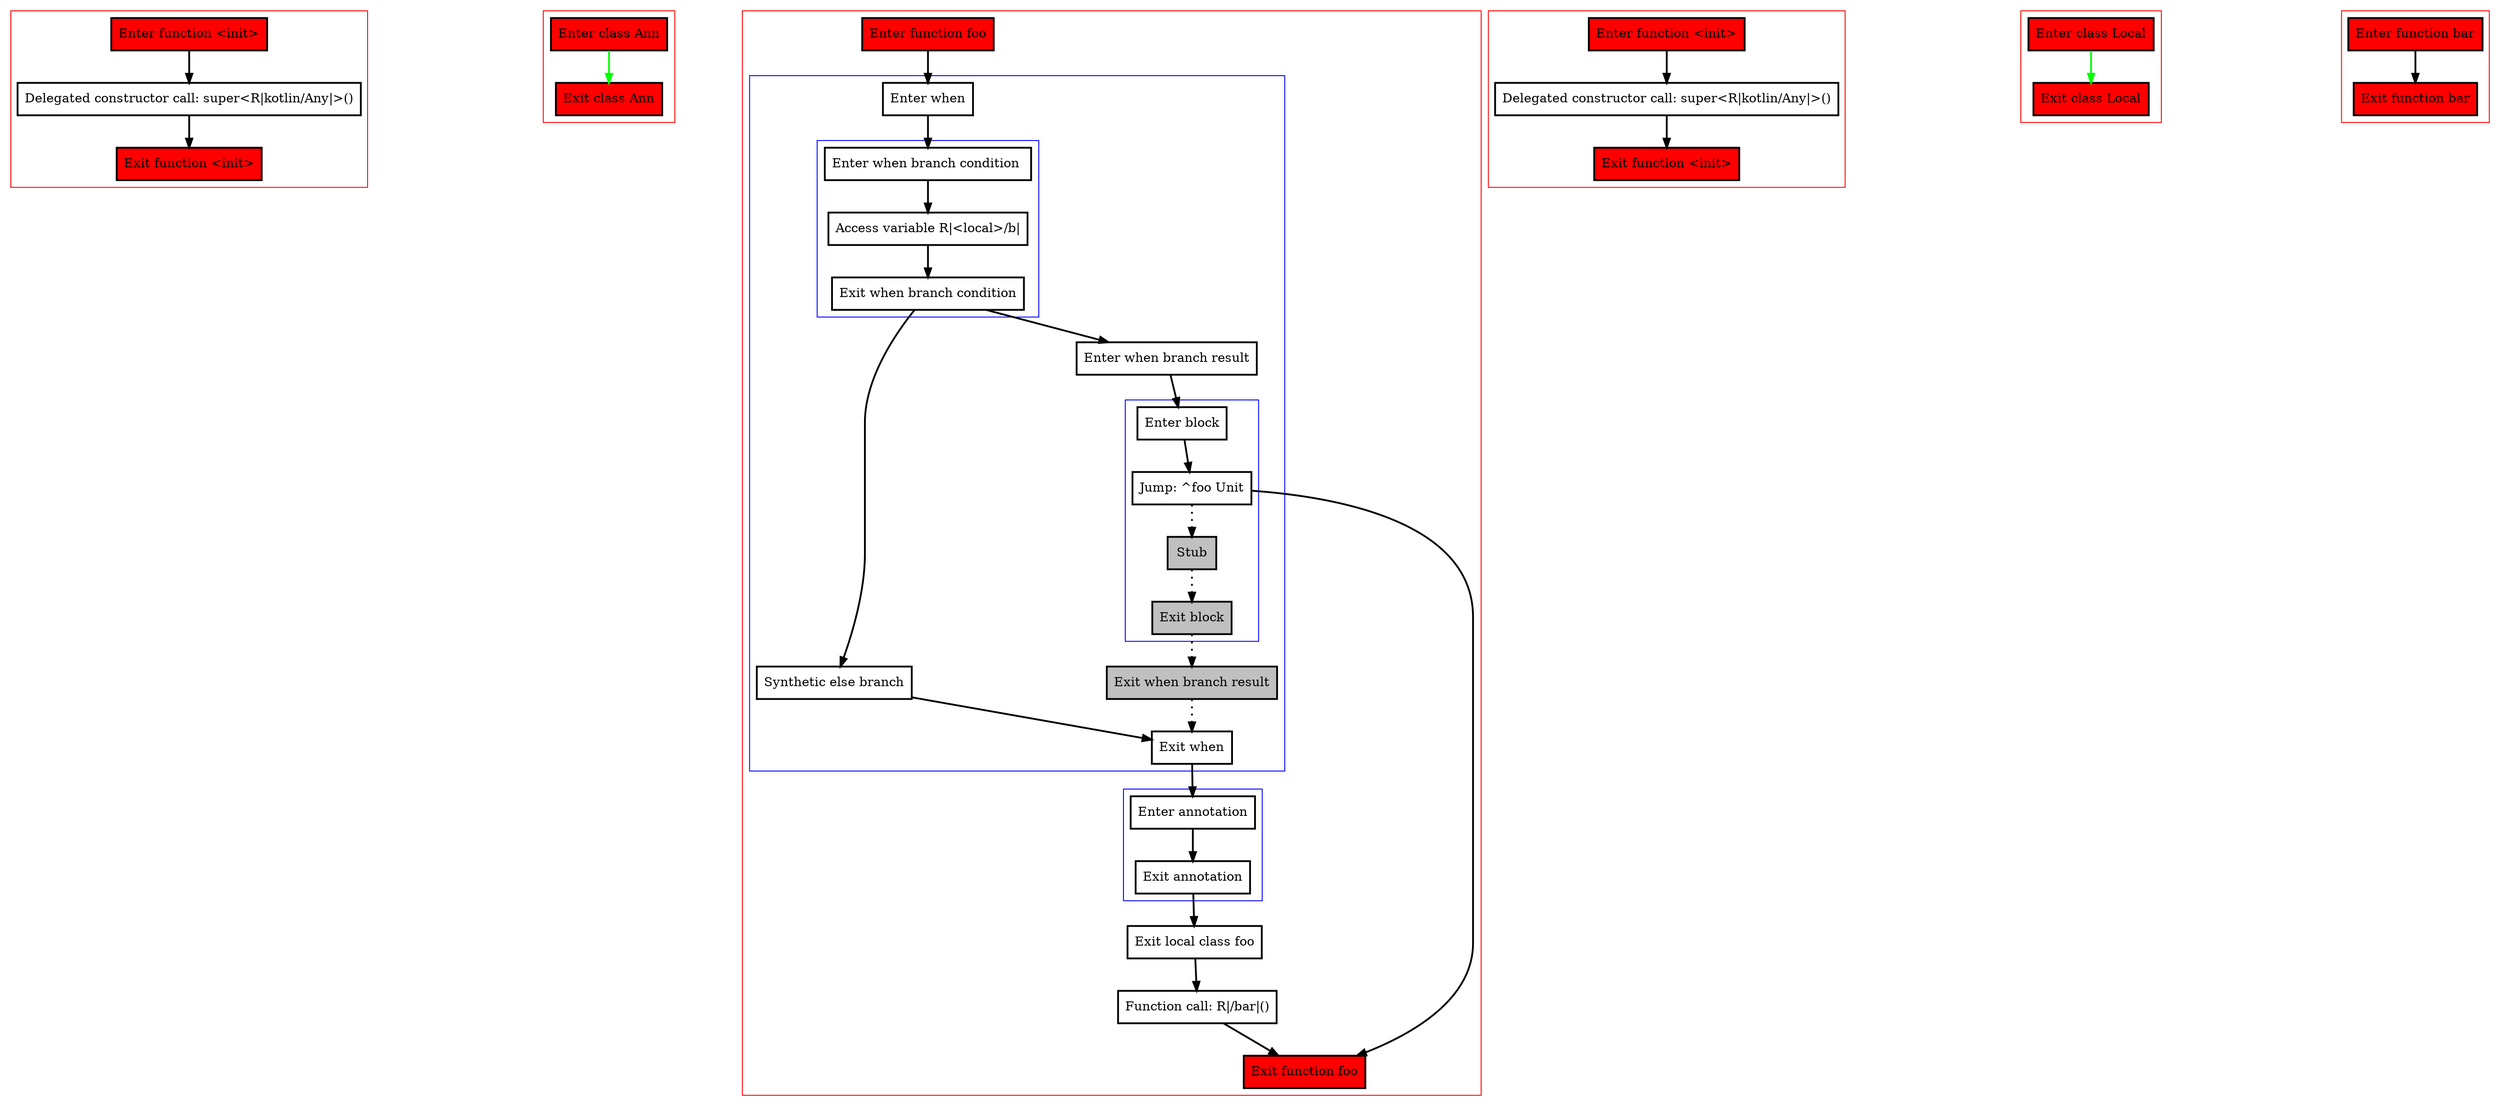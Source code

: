 digraph annotatedLocalClass_kt {
    graph [nodesep=3]
    node [shape=box penwidth=2]
    edge [penwidth=2]

    subgraph cluster_0 {
        color=red
        0 [label="Enter function <init>" style="filled" fillcolor=red];
        1 [label="Delegated constructor call: super<R|kotlin/Any|>()"];
        2 [label="Exit function <init>" style="filled" fillcolor=red];
    }

    0 -> {1};
    1 -> {2};

    subgraph cluster_1 {
        color=red
        3 [label="Enter class Ann" style="filled" fillcolor=red];
        4 [label="Exit class Ann" style="filled" fillcolor=red];
    }

    3 -> {4} [color=green];

    subgraph cluster_2 {
        color=red
        5 [label="Enter function foo" style="filled" fillcolor=red];
        subgraph cluster_3 {
            color=blue
            6 [label="Enter when"];
            subgraph cluster_4 {
                color=blue
                7 [label="Enter when branch condition "];
                8 [label="Access variable R|<local>/b|"];
                9 [label="Exit when branch condition"];
            }
            10 [label="Synthetic else branch"];
            11 [label="Enter when branch result"];
            subgraph cluster_5 {
                color=blue
                12 [label="Enter block"];
                13 [label="Jump: ^foo Unit"];
                14 [label="Stub" style="filled" fillcolor=gray];
                15 [label="Exit block" style="filled" fillcolor=gray];
            }
            16 [label="Exit when branch result" style="filled" fillcolor=gray];
            17 [label="Exit when"];
        }
        subgraph cluster_6 {
            color=blue
            18 [label="Enter annotation"];
            19 [label="Exit annotation"];
        }
        20 [label="Exit local class foo"];
        21 [label="Function call: R|/bar|()"];
        22 [label="Exit function foo" style="filled" fillcolor=red];
    }

    5 -> {6};
    6 -> {7};
    7 -> {8};
    8 -> {9};
    9 -> {11 10};
    10 -> {17};
    11 -> {12};
    12 -> {13};
    13 -> {22};
    13 -> {14} [style=dotted];
    14 -> {15} [style=dotted];
    15 -> {16} [style=dotted];
    16 -> {17} [style=dotted];
    17 -> {18};
    18 -> {19};
    19 -> {20};
    20 -> {21};
    21 -> {22};

    subgraph cluster_7 {
        color=red
        23 [label="Enter function <init>" style="filled" fillcolor=red];
        24 [label="Delegated constructor call: super<R|kotlin/Any|>()"];
        25 [label="Exit function <init>" style="filled" fillcolor=red];
    }

    23 -> {24};
    24 -> {25};

    subgraph cluster_8 {
        color=red
        26 [label="Enter class Local" style="filled" fillcolor=red];
        27 [label="Exit class Local" style="filled" fillcolor=red];
    }

    26 -> {27} [color=green];

    subgraph cluster_9 {
        color=red
        28 [label="Enter function bar" style="filled" fillcolor=red];
        29 [label="Exit function bar" style="filled" fillcolor=red];
    }

    28 -> {29};

}
